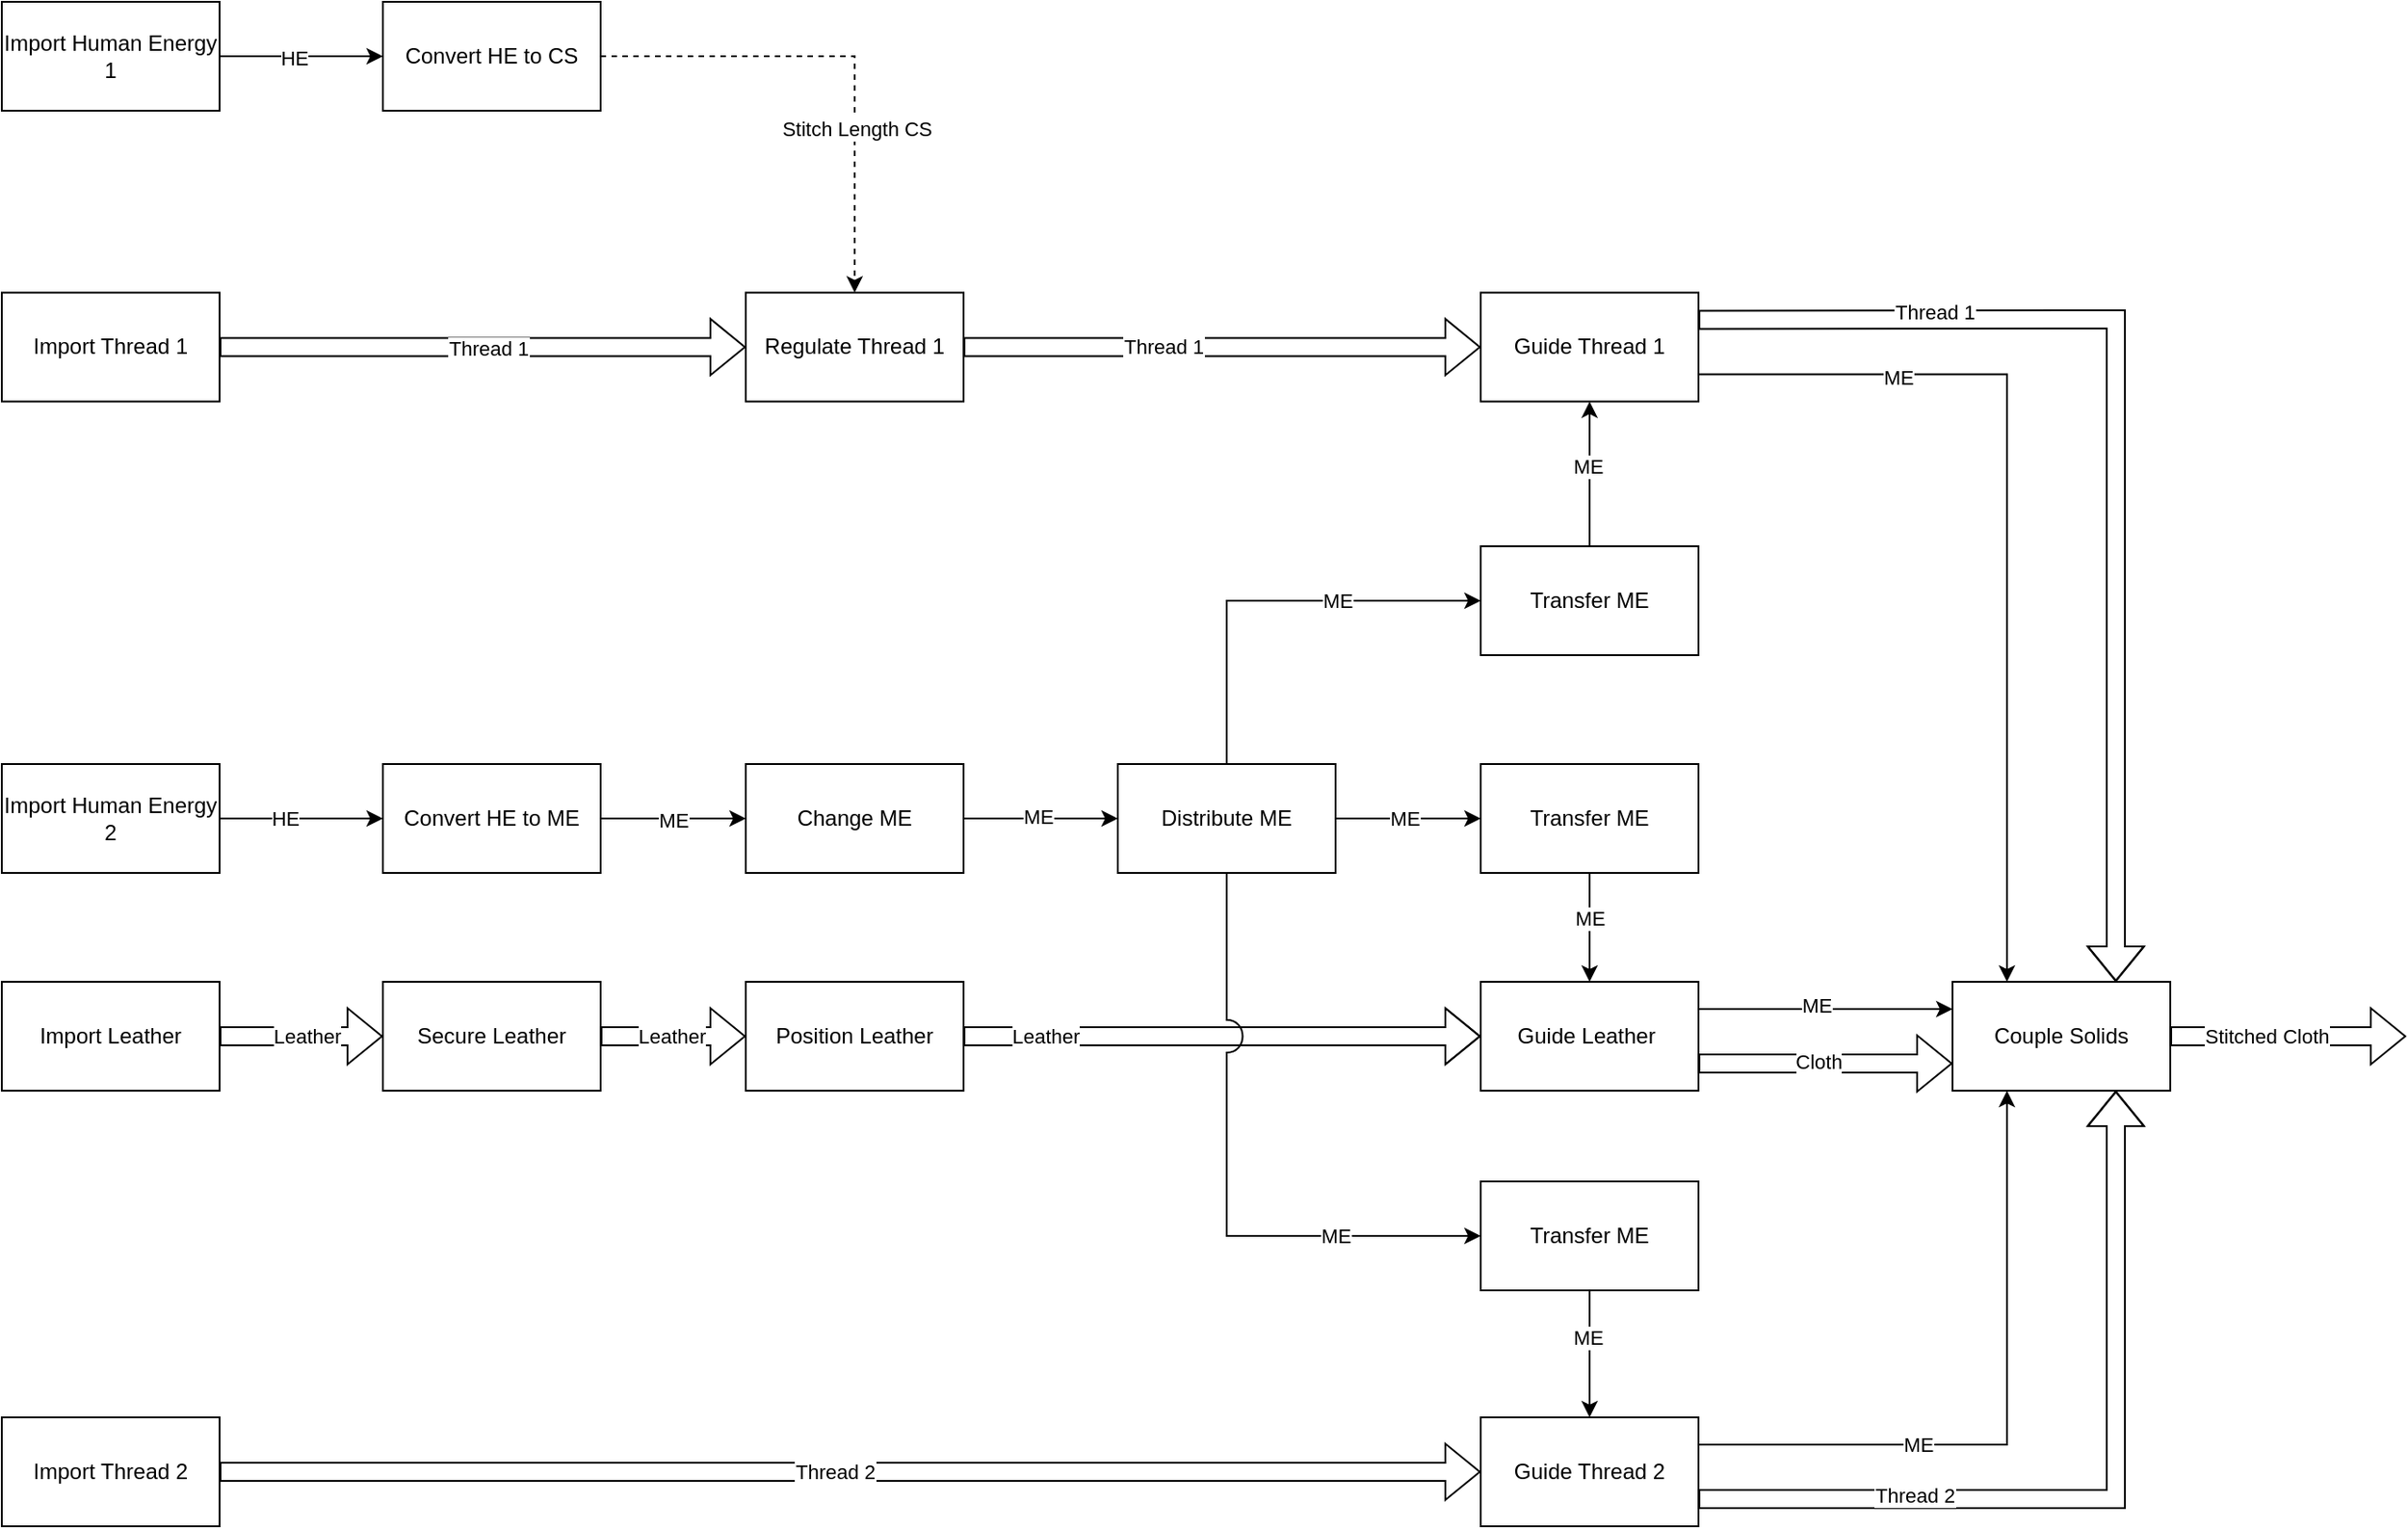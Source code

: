 <mxfile version="22.1.18" type="google">
  <diagram name="Page-1" id="050IdkvMIOKR6hRMqRnw">
    <mxGraphModel grid="1" page="1" gridSize="10" guides="1" tooltips="1" connect="1" arrows="1" fold="1" pageScale="1" pageWidth="850" pageHeight="1100" math="0" shadow="0">
      <root>
        <mxCell id="0" />
        <mxCell id="1" parent="0" />
        <mxCell id="qO0WbXf1KjN28ZLqse6j-1" value="Couple Solids" style="rounded=0;whiteSpace=wrap;html=1;" vertex="1" parent="1">
          <mxGeometry x="360" y="510" width="120" height="60" as="geometry" />
        </mxCell>
        <mxCell id="qO0WbXf1KjN28ZLqse6j-5" value="" style="shape=flexArrow;endArrow=classic;html=1;rounded=0;entryX=0;entryY=0.75;entryDx=0;entryDy=0;exitX=1;exitY=0.75;exitDx=0;exitDy=0;" edge="1" parent="1" source="qO0WbXf1KjN28ZLqse6j-29" target="qO0WbXf1KjN28ZLqse6j-1">
          <mxGeometry width="50" height="50" relative="1" as="geometry">
            <mxPoint x="220" y="540" as="sourcePoint" />
            <mxPoint x="500" y="530" as="targetPoint" />
          </mxGeometry>
        </mxCell>
        <mxCell id="qO0WbXf1KjN28ZLqse6j-6" value="Cloth" style="edgeLabel;html=1;align=center;verticalAlign=middle;resizable=0;points=[];" connectable="0" vertex="1" parent="qO0WbXf1KjN28ZLqse6j-5">
          <mxGeometry x="-0.057" y="1" relative="1" as="geometry">
            <mxPoint as="offset" />
          </mxGeometry>
        </mxCell>
        <mxCell id="qO0WbXf1KjN28ZLqse6j-7" value="" style="shape=flexArrow;endArrow=classic;html=1;rounded=0;entryX=0.75;entryY=0;entryDx=0;entryDy=0;exitX=1;exitY=0.25;exitDx=0;exitDy=0;" edge="1" parent="1" source="qO0WbXf1KjN28ZLqse6j-28" target="qO0WbXf1KjN28ZLqse6j-1">
          <mxGeometry width="50" height="50" relative="1" as="geometry">
            <mxPoint x="420" y="420" as="sourcePoint" />
            <mxPoint x="500" y="530" as="targetPoint" />
            <Array as="points">
              <mxPoint x="450" y="145" />
            </Array>
          </mxGeometry>
        </mxCell>
        <mxCell id="qO0WbXf1KjN28ZLqse6j-8" value="Thread 1" style="edgeLabel;html=1;align=center;verticalAlign=middle;resizable=0;points=[];" connectable="0" vertex="1" parent="qO0WbXf1KjN28ZLqse6j-7">
          <mxGeometry x="-0.125" y="-1" relative="1" as="geometry">
            <mxPoint x="-99" y="-35" as="offset" />
          </mxGeometry>
        </mxCell>
        <mxCell id="qO0WbXf1KjN28ZLqse6j-10" value="Import Thread 1" style="rounded=0;whiteSpace=wrap;html=1;" vertex="1" parent="1">
          <mxGeometry x="-715" y="130.24" width="120" height="60" as="geometry" />
        </mxCell>
        <mxCell id="qO0WbXf1KjN28ZLqse6j-12" value="Import Human Energy&lt;br&gt;1" style="rounded=0;whiteSpace=wrap;html=1;" vertex="1" parent="1">
          <mxGeometry x="-715" y="-30" width="120" height="60" as="geometry" />
        </mxCell>
        <mxCell id="qO0WbXf1KjN28ZLqse6j-13" value="Convert HE to CS" style="rounded=0;whiteSpace=wrap;html=1;" vertex="1" parent="1">
          <mxGeometry x="-505" y="-30" width="120" height="60" as="geometry" />
        </mxCell>
        <mxCell id="qO0WbXf1KjN28ZLqse6j-14" value="" style="shape=flexArrow;endArrow=classic;html=1;rounded=0;exitX=1;exitY=0.5;exitDx=0;exitDy=0;" edge="1" parent="1" source="qO0WbXf1KjN28ZLqse6j-1">
          <mxGeometry width="50" height="50" relative="1" as="geometry">
            <mxPoint x="480" y="540" as="sourcePoint" />
            <mxPoint x="610" y="540" as="targetPoint" />
          </mxGeometry>
        </mxCell>
        <mxCell id="qO0WbXf1KjN28ZLqse6j-15" value="Stitched Cloth" style="edgeLabel;html=1;align=center;verticalAlign=middle;resizable=0;points=[];" connectable="0" vertex="1" parent="qO0WbXf1KjN28ZLqse6j-14">
          <mxGeometry x="-0.19" y="2" relative="1" as="geometry">
            <mxPoint y="2" as="offset" />
          </mxGeometry>
        </mxCell>
        <mxCell id="qO0WbXf1KjN28ZLqse6j-11" value="Regulate Thread 1" style="rounded=0;whiteSpace=wrap;html=1;" vertex="1" parent="1">
          <mxGeometry x="-305" y="130.24" width="120" height="60" as="geometry" />
        </mxCell>
        <mxCell id="ojfsEoaIaYUFGhrWV5vz-12" style="edgeStyle=orthogonalEdgeStyle;rounded=0;orthogonalLoop=1;jettySize=auto;html=1;exitX=1;exitY=0.5;exitDx=0;exitDy=0;entryX=0;entryY=0.5;entryDx=0;entryDy=0;shape=flexArrow;" edge="1" parent="1" source="qO0WbXf1KjN28ZLqse6j-18" target="ojfsEoaIaYUFGhrWV5vz-7">
          <mxGeometry relative="1" as="geometry" />
        </mxCell>
        <mxCell id="ojfsEoaIaYUFGhrWV5vz-13" value="Leather" style="edgeLabel;html=1;align=center;verticalAlign=middle;resizable=0;points=[];" connectable="0" vertex="1" parent="ojfsEoaIaYUFGhrWV5vz-12">
          <mxGeometry x="0.052" relative="1" as="geometry">
            <mxPoint as="offset" />
          </mxGeometry>
        </mxCell>
        <mxCell id="qO0WbXf1KjN28ZLqse6j-18" value="Import Leather" style="rounded=0;whiteSpace=wrap;html=1;" vertex="1" parent="1">
          <mxGeometry x="-715" y="510" width="120" height="60" as="geometry" />
        </mxCell>
        <mxCell id="ojfsEoaIaYUFGhrWV5vz-17" style="edgeStyle=orthogonalEdgeStyle;rounded=0;orthogonalLoop=1;jettySize=auto;html=1;entryX=0;entryY=0.5;entryDx=0;entryDy=0;shape=flexArrow;exitX=1;exitY=0.5;exitDx=0;exitDy=0;" edge="1" parent="1" source="qO0WbXf1KjN28ZLqse6j-10" target="qO0WbXf1KjN28ZLqse6j-11">
          <mxGeometry relative="1" as="geometry">
            <mxPoint x="-385" y="160" as="sourcePoint" />
          </mxGeometry>
        </mxCell>
        <mxCell id="ojfsEoaIaYUFGhrWV5vz-18" value="Thread 1" style="edgeLabel;html=1;align=center;verticalAlign=middle;resizable=0;points=[];" connectable="0" vertex="1" parent="ojfsEoaIaYUFGhrWV5vz-17">
          <mxGeometry x="0.022" y="-1" relative="1" as="geometry">
            <mxPoint as="offset" />
          </mxGeometry>
        </mxCell>
        <mxCell id="qO0WbXf1KjN28ZLqse6j-38" style="edgeStyle=orthogonalEdgeStyle;rounded=0;orthogonalLoop=1;jettySize=auto;html=1;exitX=1;exitY=0.5;exitDx=0;exitDy=0;" edge="1" parent="1" source="qO0WbXf1KjN28ZLqse6j-20" target="qO0WbXf1KjN28ZLqse6j-24">
          <mxGeometry relative="1" as="geometry" />
        </mxCell>
        <mxCell id="qO0WbXf1KjN28ZLqse6j-39" value="HE" style="edgeLabel;html=1;align=center;verticalAlign=middle;resizable=0;points=[];" connectable="0" vertex="1" parent="qO0WbXf1KjN28ZLqse6j-38">
          <mxGeometry x="-0.206" relative="1" as="geometry">
            <mxPoint as="offset" />
          </mxGeometry>
        </mxCell>
        <mxCell id="qO0WbXf1KjN28ZLqse6j-20" value="Import Human Energy 2" style="rounded=0;whiteSpace=wrap;html=1;" vertex="1" parent="1">
          <mxGeometry x="-715" y="390" width="120" height="60" as="geometry" />
        </mxCell>
        <mxCell id="Zwc5BsCpgMEyqojqdNZG-3" value="" style="edgeStyle=orthogonalEdgeStyle;rounded=0;orthogonalLoop=1;jettySize=auto;html=1;" edge="1" parent="1" source="qO0WbXf1KjN28ZLqse6j-21" target="qO0WbXf1KjN28ZLqse6j-22">
          <mxGeometry relative="1" as="geometry" />
        </mxCell>
        <mxCell id="Zwc5BsCpgMEyqojqdNZG-5" value="ME" style="edgeLabel;html=1;align=center;verticalAlign=middle;resizable=0;points=[];" connectable="0" vertex="1" parent="Zwc5BsCpgMEyqojqdNZG-3">
          <mxGeometry x="-0.051" y="1" relative="1" as="geometry">
            <mxPoint as="offset" />
          </mxGeometry>
        </mxCell>
        <mxCell id="qO0WbXf1KjN28ZLqse6j-21" value="Change ME" style="rounded=0;whiteSpace=wrap;html=1;" vertex="1" parent="1">
          <mxGeometry x="-305" y="390" width="120" height="60" as="geometry" />
        </mxCell>
        <mxCell id="Zwc5BsCpgMEyqojqdNZG-6" value="" style="edgeStyle=orthogonalEdgeStyle;rounded=0;orthogonalLoop=1;jettySize=auto;html=1;" edge="1" parent="1" source="qO0WbXf1KjN28ZLqse6j-22" target="fCZglHOIoUYf8TfUH4vj-6">
          <mxGeometry relative="1" as="geometry" />
        </mxCell>
        <mxCell id="Zwc5BsCpgMEyqojqdNZG-8" value="ME" style="edgeLabel;html=1;align=center;verticalAlign=middle;resizable=0;points=[];" connectable="0" vertex="1" parent="Zwc5BsCpgMEyqojqdNZG-6">
          <mxGeometry x="-0.057" relative="1" as="geometry">
            <mxPoint as="offset" />
          </mxGeometry>
        </mxCell>
        <mxCell id="Zwc5BsCpgMEyqojqdNZG-25" style="edgeStyle=orthogonalEdgeStyle;rounded=0;orthogonalLoop=1;jettySize=auto;html=1;exitX=0.5;exitY=1;exitDx=0;exitDy=0;" edge="1" parent="1" source="fCZglHOIoUYf8TfUH4vj-5" target="fCZglHOIoUYf8TfUH4vj-5">
          <mxGeometry relative="1" as="geometry">
            <mxPoint x="-40.03" y="820" as="targetPoint" />
          </mxGeometry>
        </mxCell>
        <mxCell id="Zwc5BsCpgMEyqojqdNZG-36" style="edgeStyle=orthogonalEdgeStyle;rounded=0;orthogonalLoop=1;jettySize=auto;html=1;exitX=0.5;exitY=0;exitDx=0;exitDy=0;entryX=0;entryY=0.5;entryDx=0;entryDy=0;" edge="1" parent="1" source="qO0WbXf1KjN28ZLqse6j-22" target="fCZglHOIoUYf8TfUH4vj-4">
          <mxGeometry relative="1" as="geometry" />
        </mxCell>
        <mxCell id="Zwc5BsCpgMEyqojqdNZG-37" value="ME" style="edgeLabel;html=1;align=center;verticalAlign=middle;resizable=0;points=[];" connectable="0" vertex="1" parent="Zwc5BsCpgMEyqojqdNZG-36">
          <mxGeometry x="0.268" y="-2" relative="1" as="geometry">
            <mxPoint x="5" y="-2" as="offset" />
          </mxGeometry>
        </mxCell>
        <mxCell id="qO0WbXf1KjN28ZLqse6j-22" value="Distribute ME" style="rounded=0;whiteSpace=wrap;html=1;" vertex="1" parent="1">
          <mxGeometry x="-100" y="390" width="120" height="60" as="geometry" />
        </mxCell>
        <mxCell id="ojfsEoaIaYUFGhrWV5vz-14" style="edgeStyle=orthogonalEdgeStyle;rounded=0;orthogonalLoop=1;jettySize=auto;html=1;exitX=1;exitY=0.5;exitDx=0;exitDy=0;" edge="1" parent="1" source="qO0WbXf1KjN28ZLqse6j-24" target="qO0WbXf1KjN28ZLqse6j-21">
          <mxGeometry relative="1" as="geometry" />
        </mxCell>
        <mxCell id="ojfsEoaIaYUFGhrWV5vz-15" value="ME" style="edgeLabel;html=1;align=center;verticalAlign=middle;resizable=0;points=[];" connectable="0" vertex="1" parent="ojfsEoaIaYUFGhrWV5vz-14">
          <mxGeometry x="-0.002" y="-1" relative="1" as="geometry">
            <mxPoint as="offset" />
          </mxGeometry>
        </mxCell>
        <mxCell id="qO0WbXf1KjN28ZLqse6j-24" value="Convert HE to ME" style="rounded=0;whiteSpace=wrap;html=1;" vertex="1" parent="1">
          <mxGeometry x="-505" y="390" width="120" height="60" as="geometry" />
        </mxCell>
        <mxCell id="Zwc5BsCpgMEyqojqdNZG-40" style="edgeStyle=orthogonalEdgeStyle;rounded=0;orthogonalLoop=1;jettySize=auto;html=1;exitX=1;exitY=0.5;exitDx=0;exitDy=0;shape=flexArrow;" edge="1" parent="1" source="qO0WbXf1KjN28ZLqse6j-27" target="YJK9omZQ3U_XezSaKI5q-1">
          <mxGeometry relative="1" as="geometry" />
        </mxCell>
        <mxCell id="Zwc5BsCpgMEyqojqdNZG-41" value="Thread 2" style="edgeLabel;html=1;align=center;verticalAlign=middle;resizable=0;points=[];" connectable="0" vertex="1" parent="Zwc5BsCpgMEyqojqdNZG-40">
          <mxGeometry x="-0.024" y="6" relative="1" as="geometry">
            <mxPoint y="6" as="offset" />
          </mxGeometry>
        </mxCell>
        <mxCell id="qO0WbXf1KjN28ZLqse6j-27" value="Import Thread 2" style="rounded=0;whiteSpace=wrap;html=1;" vertex="1" parent="1">
          <mxGeometry x="-715" y="750" width="120" height="60" as="geometry" />
        </mxCell>
        <mxCell id="Zwc5BsCpgMEyqojqdNZG-20" style="edgeStyle=orthogonalEdgeStyle;rounded=0;orthogonalLoop=1;jettySize=auto;html=1;exitX=1;exitY=0.75;exitDx=0;exitDy=0;entryX=0.25;entryY=0;entryDx=0;entryDy=0;" edge="1" parent="1" source="qO0WbXf1KjN28ZLqse6j-28" target="qO0WbXf1KjN28ZLqse6j-1">
          <mxGeometry relative="1" as="geometry" />
        </mxCell>
        <mxCell id="Zwc5BsCpgMEyqojqdNZG-21" value="ME" style="edgeLabel;html=1;align=center;verticalAlign=middle;resizable=0;points=[];" connectable="0" vertex="1" parent="Zwc5BsCpgMEyqojqdNZG-20">
          <mxGeometry x="-0.386" y="-2" relative="1" as="geometry">
            <mxPoint x="-45" as="offset" />
          </mxGeometry>
        </mxCell>
        <mxCell id="qO0WbXf1KjN28ZLqse6j-28" value="Guide Thread 1" style="rounded=0;whiteSpace=wrap;html=1;" vertex="1" parent="1">
          <mxGeometry x="100" y="130.24" width="120" height="60" as="geometry" />
        </mxCell>
        <mxCell id="Zwc5BsCpgMEyqojqdNZG-15" style="edgeStyle=orthogonalEdgeStyle;rounded=0;orthogonalLoop=1;jettySize=auto;html=1;entryX=0;entryY=0.25;entryDx=0;entryDy=0;exitX=1;exitY=0.25;exitDx=0;exitDy=0;" edge="1" parent="1" source="qO0WbXf1KjN28ZLqse6j-29" target="qO0WbXf1KjN28ZLqse6j-1">
          <mxGeometry relative="1" as="geometry" />
        </mxCell>
        <mxCell id="Zwc5BsCpgMEyqojqdNZG-19" value="ME" style="edgeLabel;html=1;align=center;verticalAlign=middle;resizable=0;points=[];" connectable="0" vertex="1" parent="Zwc5BsCpgMEyqojqdNZG-15">
          <mxGeometry x="-0.074" y="2" relative="1" as="geometry">
            <mxPoint as="offset" />
          </mxGeometry>
        </mxCell>
        <mxCell id="qO0WbXf1KjN28ZLqse6j-29" value="Guide Leather&amp;nbsp;" style="rounded=0;whiteSpace=wrap;html=1;" vertex="1" parent="1">
          <mxGeometry x="100" y="510" width="120" height="60" as="geometry" />
        </mxCell>
        <mxCell id="qO0WbXf1KjN28ZLqse6j-32" value="" style="endArrow=classic;html=1;rounded=0;entryX=0;entryY=0.5;entryDx=0;entryDy=0;exitX=1;exitY=0.5;exitDx=0;exitDy=0;" edge="1" parent="1" source="qO0WbXf1KjN28ZLqse6j-12" target="qO0WbXf1KjN28ZLqse6j-13">
          <mxGeometry width="50" height="50" relative="1" as="geometry">
            <mxPoint x="-265" y="430" as="sourcePoint" />
            <mxPoint x="-215" y="380" as="targetPoint" />
          </mxGeometry>
        </mxCell>
        <mxCell id="qO0WbXf1KjN28ZLqse6j-33" value="HE" style="edgeLabel;html=1;align=center;verticalAlign=middle;resizable=0;points=[];" connectable="0" vertex="1" parent="qO0WbXf1KjN28ZLqse6j-32">
          <mxGeometry x="-0.095" y="-1" relative="1" as="geometry">
            <mxPoint as="offset" />
          </mxGeometry>
        </mxCell>
        <mxCell id="qO0WbXf1KjN28ZLqse6j-35" value="" style="endArrow=classic;html=1;rounded=0;entryX=0.5;entryY=0;entryDx=0;entryDy=0;exitX=1;exitY=0.5;exitDx=0;exitDy=0;dashed=1;" edge="1" parent="1" source="qO0WbXf1KjN28ZLqse6j-13" target="qO0WbXf1KjN28ZLqse6j-11">
          <mxGeometry width="50" height="50" relative="1" as="geometry">
            <mxPoint x="10" y="430" as="sourcePoint" />
            <mxPoint x="60" y="380" as="targetPoint" />
            <Array as="points">
              <mxPoint x="-245" />
            </Array>
          </mxGeometry>
        </mxCell>
        <mxCell id="qO0WbXf1KjN28ZLqse6j-36" value="Stitch Length CS" style="edgeLabel;html=1;align=center;verticalAlign=middle;resizable=0;points=[];" connectable="0" vertex="1" parent="qO0WbXf1KjN28ZLqse6j-35">
          <mxGeometry x="-0.093" relative="1" as="geometry">
            <mxPoint x="18" y="40" as="offset" />
          </mxGeometry>
        </mxCell>
        <mxCell id="ojfsEoaIaYUFGhrWV5vz-1" style="edgeStyle=orthogonalEdgeStyle;rounded=0;orthogonalLoop=1;jettySize=auto;html=1;exitX=1;exitY=0.5;exitDx=0;exitDy=0;entryX=0;entryY=0.5;entryDx=0;entryDy=0;shape=flexArrow;" edge="1" parent="1" source="qO0WbXf1KjN28ZLqse6j-40" target="qO0WbXf1KjN28ZLqse6j-29">
          <mxGeometry relative="1" as="geometry">
            <Array as="points">
              <mxPoint x="-130" y="540" />
              <mxPoint x="-130" y="540" />
            </Array>
          </mxGeometry>
        </mxCell>
        <mxCell id="ojfsEoaIaYUFGhrWV5vz-2" value="Leather" style="edgeLabel;html=1;align=center;verticalAlign=middle;resizable=0;points=[];" connectable="0" vertex="1" parent="ojfsEoaIaYUFGhrWV5vz-1">
          <mxGeometry x="-0.231" y="-1" relative="1" as="geometry">
            <mxPoint x="-65" y="-1" as="offset" />
          </mxGeometry>
        </mxCell>
        <mxCell id="qO0WbXf1KjN28ZLqse6j-40" value="Position Leather" style="rounded=0;whiteSpace=wrap;html=1;" vertex="1" parent="1">
          <mxGeometry x="-305" y="510" width="120" height="60" as="geometry" />
        </mxCell>
        <mxCell id="Zwc5BsCpgMEyqojqdNZG-22" style="edgeStyle=orthogonalEdgeStyle;rounded=0;orthogonalLoop=1;jettySize=auto;html=1;exitX=1;exitY=0.25;exitDx=0;exitDy=0;entryX=0.25;entryY=1;entryDx=0;entryDy=0;" edge="1" parent="1" source="YJK9omZQ3U_XezSaKI5q-1" target="qO0WbXf1KjN28ZLqse6j-1">
          <mxGeometry relative="1" as="geometry" />
        </mxCell>
        <mxCell id="Zwc5BsCpgMEyqojqdNZG-23" value="ME" style="edgeLabel;html=1;align=center;verticalAlign=middle;resizable=0;points=[];" connectable="0" vertex="1" parent="Zwc5BsCpgMEyqojqdNZG-22">
          <mxGeometry x="-0.338" relative="1" as="geometry">
            <mxPoint as="offset" />
          </mxGeometry>
        </mxCell>
        <mxCell id="YJK9omZQ3U_XezSaKI5q-1" value="Guide Thread 2" style="rounded=0;whiteSpace=wrap;html=1;" vertex="1" parent="1">
          <mxGeometry x="100" y="750" width="120" height="60" as="geometry" />
        </mxCell>
        <mxCell id="YJK9omZQ3U_XezSaKI5q-2" value="" style="shape=flexArrow;endArrow=classic;html=1;rounded=0;entryX=0.75;entryY=1;entryDx=0;entryDy=0;exitX=1;exitY=0.75;exitDx=0;exitDy=0;" edge="1" parent="1" source="YJK9omZQ3U_XezSaKI5q-1" target="qO0WbXf1KjN28ZLqse6j-1">
          <mxGeometry width="50" height="50" relative="1" as="geometry">
            <mxPoint x="-80" y="540" as="sourcePoint" />
            <mxPoint x="-30" y="490" as="targetPoint" />
            <Array as="points">
              <mxPoint x="450" y="795" />
            </Array>
          </mxGeometry>
        </mxCell>
        <mxCell id="YJK9omZQ3U_XezSaKI5q-3" value="Thread 2" style="edgeLabel;html=1;align=center;verticalAlign=middle;resizable=0;points=[];" connectable="0" vertex="1" parent="YJK9omZQ3U_XezSaKI5q-2">
          <mxGeometry x="-0.48" y="2" relative="1" as="geometry">
            <mxPoint as="offset" />
          </mxGeometry>
        </mxCell>
        <mxCell id="fCZglHOIoUYf8TfUH4vj-1" value="" style="shape=flexArrow;endArrow=classic;html=1;rounded=0;entryX=0;entryY=0.5;entryDx=0;entryDy=0;exitX=1;exitY=0.5;exitDx=0;exitDy=0;" edge="1" parent="1" source="qO0WbXf1KjN28ZLqse6j-11" target="qO0WbXf1KjN28ZLqse6j-28">
          <mxGeometry width="50" height="50" relative="1" as="geometry">
            <mxPoint x="-360" y="220.24" as="sourcePoint" />
            <mxPoint x="-310" y="170.24" as="targetPoint" />
          </mxGeometry>
        </mxCell>
        <mxCell id="fCZglHOIoUYf8TfUH4vj-2" value="Thread 1" style="edgeLabel;html=1;align=center;verticalAlign=middle;resizable=0;points=[];" connectable="0" vertex="1" parent="fCZglHOIoUYf8TfUH4vj-1">
          <mxGeometry x="-0.231" y="5" relative="1" as="geometry">
            <mxPoint y="5" as="offset" />
          </mxGeometry>
        </mxCell>
        <mxCell id="Zwc5BsCpgMEyqojqdNZG-38" style="edgeStyle=orthogonalEdgeStyle;rounded=0;orthogonalLoop=1;jettySize=auto;html=1;exitX=0.5;exitY=0;exitDx=0;exitDy=0;entryX=0.5;entryY=1;entryDx=0;entryDy=0;" edge="1" parent="1" source="fCZglHOIoUYf8TfUH4vj-4" target="qO0WbXf1KjN28ZLqse6j-28">
          <mxGeometry relative="1" as="geometry" />
        </mxCell>
        <mxCell id="Zwc5BsCpgMEyqojqdNZG-39" value="ME" style="edgeLabel;html=1;align=center;verticalAlign=middle;resizable=0;points=[];" connectable="0" vertex="1" parent="Zwc5BsCpgMEyqojqdNZG-38">
          <mxGeometry x="0.108" y="1" relative="1" as="geometry">
            <mxPoint as="offset" />
          </mxGeometry>
        </mxCell>
        <mxCell id="fCZglHOIoUYf8TfUH4vj-4" value="Transfer ME" style="whiteSpace=wrap;html=1;" vertex="1" parent="1">
          <mxGeometry x="100" y="270" width="120" height="60" as="geometry" />
        </mxCell>
        <mxCell id="Zwc5BsCpgMEyqojqdNZG-9" value="" style="edgeStyle=orthogonalEdgeStyle;rounded=0;orthogonalLoop=1;jettySize=auto;html=1;" edge="1" parent="1" source="fCZglHOIoUYf8TfUH4vj-6" target="qO0WbXf1KjN28ZLqse6j-29">
          <mxGeometry relative="1" as="geometry" />
        </mxCell>
        <mxCell id="Zwc5BsCpgMEyqojqdNZG-10" value="ME" style="edgeLabel;html=1;align=center;verticalAlign=middle;resizable=0;points=[];" connectable="0" vertex="1" parent="Zwc5BsCpgMEyqojqdNZG-9">
          <mxGeometry x="-0.162" relative="1" as="geometry">
            <mxPoint as="offset" />
          </mxGeometry>
        </mxCell>
        <mxCell id="fCZglHOIoUYf8TfUH4vj-6" value="Transfer ME" style="whiteSpace=wrap;html=1;" vertex="1" parent="1">
          <mxGeometry x="100" y="390" width="120" height="60" as="geometry" />
        </mxCell>
        <mxCell id="ojfsEoaIaYUFGhrWV5vz-8" style="edgeStyle=orthogonalEdgeStyle;rounded=0;orthogonalLoop=1;jettySize=auto;html=1;exitX=1;exitY=0.5;exitDx=0;exitDy=0;shape=flexArrow;" edge="1" parent="1" source="ojfsEoaIaYUFGhrWV5vz-7" target="qO0WbXf1KjN28ZLqse6j-40">
          <mxGeometry relative="1" as="geometry" />
        </mxCell>
        <mxCell id="ojfsEoaIaYUFGhrWV5vz-9" value="Leather" style="edgeLabel;html=1;align=center;verticalAlign=middle;resizable=0;points=[];" connectable="0" vertex="1" parent="ojfsEoaIaYUFGhrWV5vz-8">
          <mxGeometry x="-0.037" relative="1" as="geometry">
            <mxPoint as="offset" />
          </mxGeometry>
        </mxCell>
        <mxCell id="ojfsEoaIaYUFGhrWV5vz-7" value="Secure Leather" style="rounded=0;whiteSpace=wrap;html=1;" vertex="1" parent="1">
          <mxGeometry x="-505" y="510" width="120" height="60" as="geometry" />
        </mxCell>
        <mxCell id="Zwc5BsCpgMEyqojqdNZG-26" value="" style="edgeStyle=orthogonalEdgeStyle;rounded=0;orthogonalLoop=1;jettySize=auto;html=1;exitX=0.5;exitY=1;exitDx=0;exitDy=0;jumpStyle=arc;jumpSize=18;entryX=0;entryY=0.5;entryDx=0;entryDy=0;" edge="1" parent="1" source="qO0WbXf1KjN28ZLqse6j-22" target="fCZglHOIoUYf8TfUH4vj-5">
          <mxGeometry relative="1" as="geometry">
            <mxPoint x="-40.03" y="820" as="targetPoint" />
            <mxPoint x="-40" y="450" as="sourcePoint" />
          </mxGeometry>
        </mxCell>
        <mxCell id="Zwc5BsCpgMEyqojqdNZG-34" value="ME" style="edgeLabel;html=1;align=center;verticalAlign=middle;resizable=0;points=[];" connectable="0" vertex="1" parent="Zwc5BsCpgMEyqojqdNZG-26">
          <mxGeometry x="0.381" y="-1" relative="1" as="geometry">
            <mxPoint x="25" y="-1" as="offset" />
          </mxGeometry>
        </mxCell>
        <mxCell id="Zwc5BsCpgMEyqojqdNZG-30" style="edgeStyle=orthogonalEdgeStyle;rounded=0;orthogonalLoop=1;jettySize=auto;html=1;exitX=0.5;exitY=1;exitDx=0;exitDy=0;" edge="1" parent="1" source="fCZglHOIoUYf8TfUH4vj-5" target="YJK9omZQ3U_XezSaKI5q-1">
          <mxGeometry relative="1" as="geometry" />
        </mxCell>
        <mxCell id="Zwc5BsCpgMEyqojqdNZG-35" value="ME" style="edgeLabel;html=1;align=center;verticalAlign=middle;resizable=0;points=[];" connectable="0" vertex="1" parent="Zwc5BsCpgMEyqojqdNZG-30">
          <mxGeometry x="-0.233" y="-1" relative="1" as="geometry">
            <mxPoint y="-1" as="offset" />
          </mxGeometry>
        </mxCell>
        <mxCell id="fCZglHOIoUYf8TfUH4vj-5" value="Transfer ME" style="whiteSpace=wrap;html=1;" vertex="1" parent="1">
          <mxGeometry x="100" y="620" width="120" height="60" as="geometry" />
        </mxCell>
      </root>
    </mxGraphModel>
  </diagram>
</mxfile>
